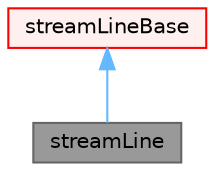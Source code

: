 digraph "streamLine"
{
 // LATEX_PDF_SIZE
  bgcolor="transparent";
  edge [fontname=Helvetica,fontsize=10,labelfontname=Helvetica,labelfontsize=10];
  node [fontname=Helvetica,fontsize=10,shape=box,height=0.2,width=0.4];
  Node1 [id="Node000001",label="streamLine",height=0.2,width=0.4,color="gray40", fillcolor="grey60", style="filled", fontcolor="black",tooltip="Generates streamline data by sampling a set of user-specified fields along a particle track,..."];
  Node2 -> Node1 [id="edge1_Node000001_Node000002",dir="back",color="steelblue1",style="solid",tooltip=" "];
  Node2 [id="Node000002",label="streamLineBase",height=0.2,width=0.4,color="red", fillcolor="#FFF0F0", style="filled",URL="$classFoam_1_1functionObjects_1_1streamLineBase.html",tooltip=" "];
}
